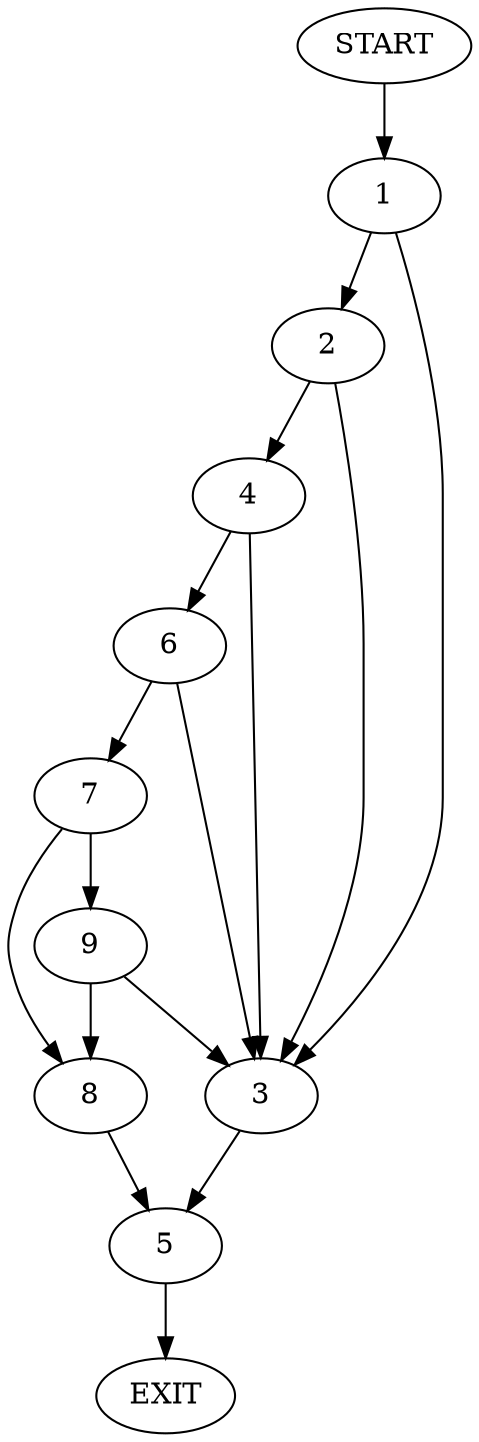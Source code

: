 digraph {
0 [label="START"]
10 [label="EXIT"]
0 -> 1
1 -> 2
1 -> 3
2 -> 4
2 -> 3
3 -> 5
4 -> 6
4 -> 3
6 -> 3
6 -> 7
7 -> 8
7 -> 9
9 -> 8
9 -> 3
8 -> 5
5 -> 10
}
